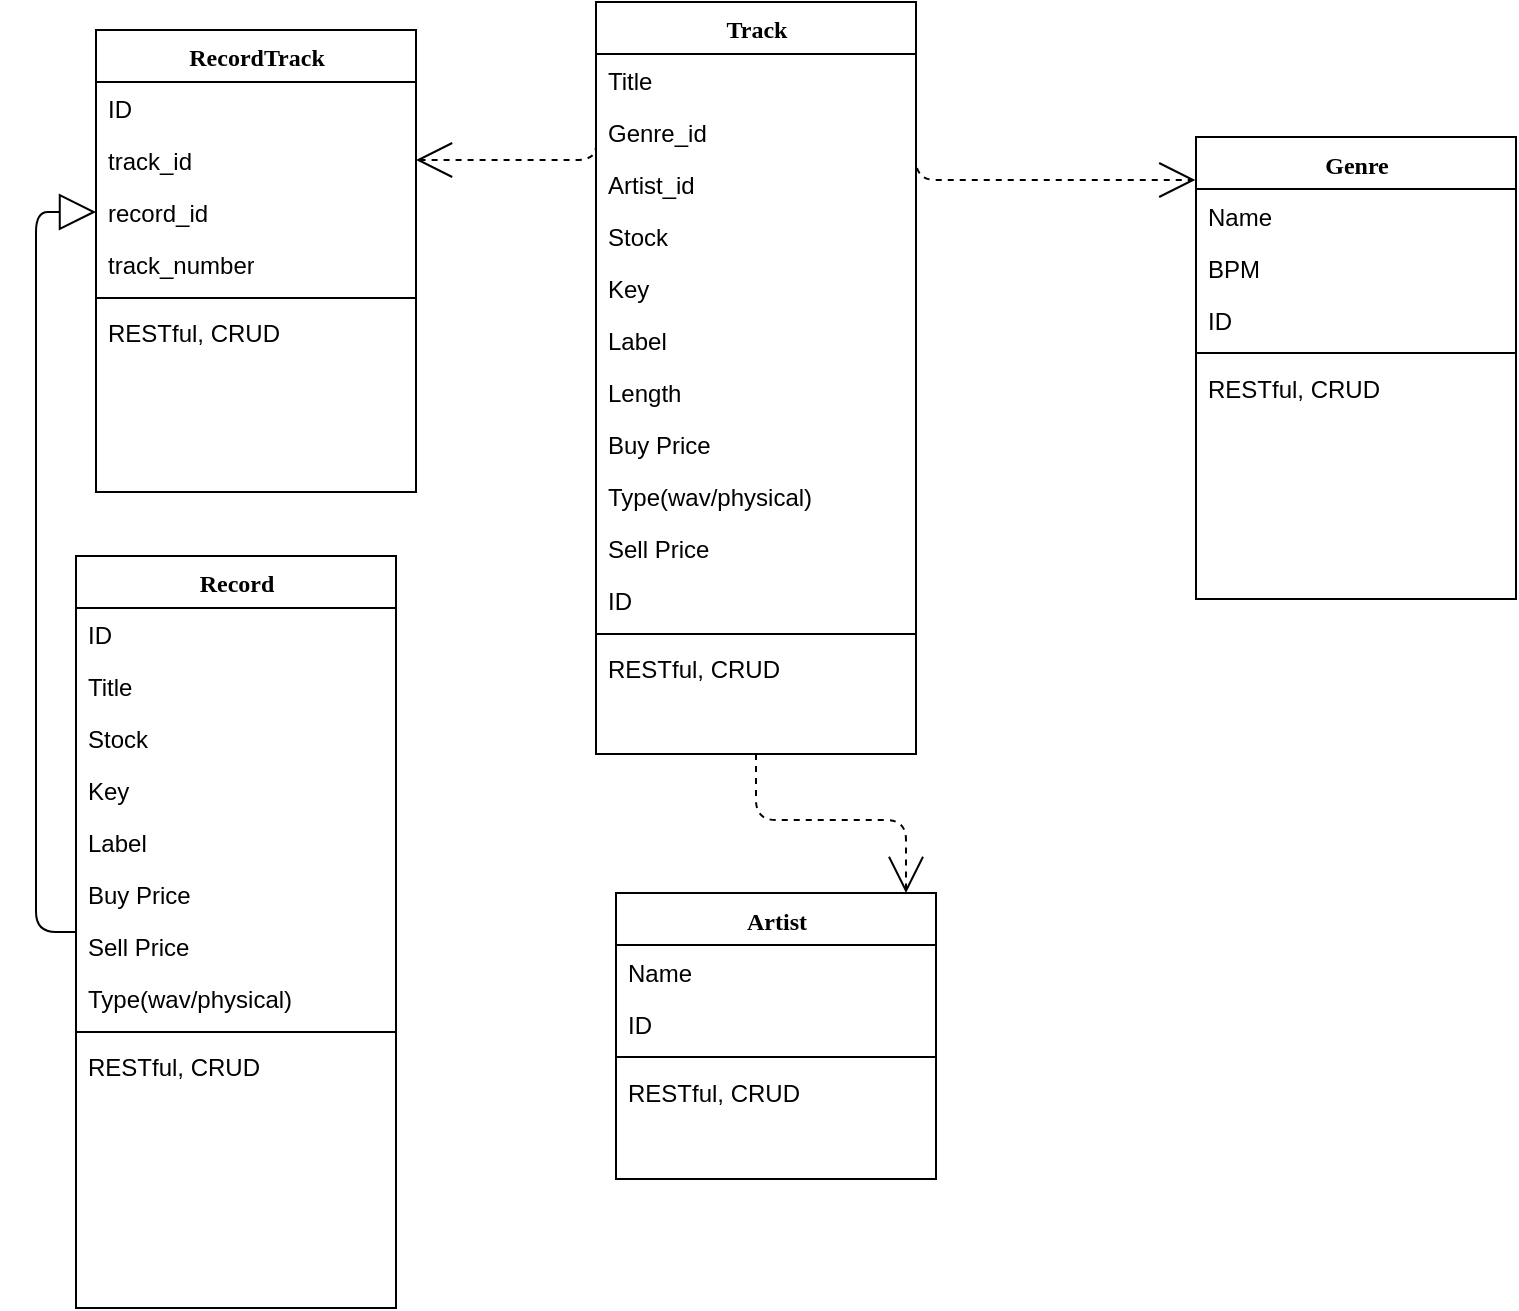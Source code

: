 <mxfile version="10.6.5" type="github"><diagram name="Page-1" id="9f46799a-70d6-7492-0946-bef42562c5a5"><mxGraphModel dx="1425" dy="746" grid="1" gridSize="10" guides="1" tooltips="1" connect="1" arrows="1" fold="1" page="1" pageScale="1" pageWidth="1100" pageHeight="850" background="#ffffff" math="0" shadow="0"><root><mxCell id="0"/><mxCell id="1" parent="0"/><mxCell id="78961159f06e98e8-43" value="Genre" style="swimlane;html=1;fontStyle=1;align=center;verticalAlign=top;childLayout=stackLayout;horizontal=1;startSize=26;horizontalStack=0;resizeParent=1;resizeLast=0;collapsible=1;marginBottom=0;swimlaneFillColor=#ffffff;rounded=0;shadow=0;comic=0;labelBackgroundColor=none;strokeColor=#000000;strokeWidth=1;fillColor=none;fontFamily=Verdana;fontSize=12;fontColor=#000000;" parent="1" vertex="1"><mxGeometry x="870" y="78.5" width="160" height="231" as="geometry"/></mxCell><mxCell id="78961159f06e98e8-44" value="Name" style="text;html=1;strokeColor=none;fillColor=none;align=left;verticalAlign=top;spacingLeft=4;spacingRight=4;whiteSpace=wrap;overflow=hidden;rotatable=0;points=[[0,0.5],[1,0.5]];portConstraint=eastwest;" parent="78961159f06e98e8-43" vertex="1"><mxGeometry y="26" width="160" height="26" as="geometry"/></mxCell><mxCell id="d9rjt7WyPBdiuEwa-_V9-22" value="BPM" style="text;html=1;strokeColor=none;fillColor=none;align=left;verticalAlign=top;spacingLeft=4;spacingRight=4;whiteSpace=wrap;overflow=hidden;rotatable=0;points=[[0,0.5],[1,0.5]];portConstraint=eastwest;" parent="78961159f06e98e8-43" vertex="1"><mxGeometry y="52" width="160" height="26" as="geometry"/></mxCell><mxCell id="78961159f06e98e8-45" value="ID" style="text;html=1;strokeColor=none;fillColor=none;align=left;verticalAlign=top;spacingLeft=4;spacingRight=4;whiteSpace=wrap;overflow=hidden;rotatable=0;points=[[0,0.5],[1,0.5]];portConstraint=eastwest;" parent="78961159f06e98e8-43" vertex="1"><mxGeometry y="78" width="160" height="26" as="geometry"/></mxCell><mxCell id="78961159f06e98e8-51" value="" style="line;html=1;strokeWidth=1;fillColor=none;align=left;verticalAlign=middle;spacingTop=-1;spacingLeft=3;spacingRight=3;rotatable=0;labelPosition=right;points=[];portConstraint=eastwest;" parent="78961159f06e98e8-43" vertex="1"><mxGeometry y="104" width="160" height="8" as="geometry"/></mxCell><mxCell id="d9rjt7WyPBdiuEwa-_V9-17" value="RESTful, CRUD" style="text;html=1;strokeColor=none;fillColor=none;align=left;verticalAlign=top;spacingLeft=4;spacingRight=4;whiteSpace=wrap;overflow=hidden;rotatable=0;points=[[0,0.5],[1,0.5]];portConstraint=eastwest;" parent="78961159f06e98e8-43" vertex="1"><mxGeometry y="112" width="160" height="30" as="geometry"/></mxCell><mxCell id="78961159f06e98e8-129" style="edgeStyle=elbowEdgeStyle;html=1;labelBackgroundColor=none;startFill=0;startSize=8;endArrow=open;endFill=0;endSize=16;fontFamily=Verdana;fontSize=12;elbow=vertical;dashed=1;exitX=0.5;exitY=1;exitDx=0;exitDy=0;" parent="1" source="8fCcZDvjYCq6btQ9-Iwp-1" target="78961159f06e98e8-56" edge="1"><mxGeometry relative="1" as="geometry"><Array as="points"><mxPoint x="725" y="420"/></Array></mxGeometry></mxCell><mxCell id="78961159f06e98e8-56" value="Artist" style="swimlane;html=1;fontStyle=1;align=center;verticalAlign=top;childLayout=stackLayout;horizontal=1;startSize=26;horizontalStack=0;resizeParent=1;resizeLast=0;collapsible=1;marginBottom=0;swimlaneFillColor=#ffffff;rounded=0;shadow=0;comic=0;labelBackgroundColor=none;strokeColor=#000000;strokeWidth=1;fillColor=none;fontFamily=Verdana;fontSize=12;fontColor=#000000;" parent="1" vertex="1"><mxGeometry x="580" y="456.5" width="160" height="143" as="geometry"/></mxCell><mxCell id="78961159f06e98e8-57" value="Name" style="text;html=1;strokeColor=none;fillColor=none;align=left;verticalAlign=top;spacingLeft=4;spacingRight=4;whiteSpace=wrap;overflow=hidden;rotatable=0;points=[[0,0.5],[1,0.5]];portConstraint=eastwest;" parent="78961159f06e98e8-56" vertex="1"><mxGeometry y="26" width="160" height="26" as="geometry"/></mxCell><mxCell id="78961159f06e98e8-58" value="ID" style="text;html=1;strokeColor=none;fillColor=none;align=left;verticalAlign=top;spacingLeft=4;spacingRight=4;whiteSpace=wrap;overflow=hidden;rotatable=0;points=[[0,0.5],[1,0.5]];portConstraint=eastwest;" parent="78961159f06e98e8-56" vertex="1"><mxGeometry y="52" width="160" height="26" as="geometry"/></mxCell><mxCell id="78961159f06e98e8-64" value="" style="line;html=1;strokeWidth=1;fillColor=none;align=left;verticalAlign=middle;spacingTop=-1;spacingLeft=3;spacingRight=3;rotatable=0;labelPosition=right;points=[];portConstraint=eastwest;" parent="78961159f06e98e8-56" vertex="1"><mxGeometry y="78" width="160" height="8" as="geometry"/></mxCell><mxCell id="d9rjt7WyPBdiuEwa-_V9-18" value="RESTful, CRUD" style="text;html=1;strokeColor=none;fillColor=none;align=left;verticalAlign=top;spacingLeft=4;spacingRight=4;whiteSpace=wrap;overflow=hidden;rotatable=0;points=[[0,0.5],[1,0.5]];portConstraint=eastwest;" parent="78961159f06e98e8-56" vertex="1"><mxGeometry y="86" width="160" height="26" as="geometry"/></mxCell><mxCell id="78961159f06e98e8-128" style="edgeStyle=orthogonalEdgeStyle;html=1;labelBackgroundColor=none;startFill=0;startSize=8;endArrow=block;endFill=0;endSize=16;fontFamily=Verdana;fontSize=12;entryX=0;entryY=0.5;entryDx=0;entryDy=0;" parent="1" source="78961159f06e98e8-82" target="8fCcZDvjYCq6btQ9-Iwp-17" edge="1"><mxGeometry relative="1" as="geometry"><Array as="points"><mxPoint x="290" y="116"/></Array><mxPoint x="290" y="243" as="targetPoint"/></mxGeometry></mxCell><mxCell id="78961159f06e98e8-82" value="Record" style="swimlane;html=1;fontStyle=1;align=center;verticalAlign=top;childLayout=stackLayout;horizontal=1;startSize=26;horizontalStack=0;resizeParent=1;resizeLast=0;collapsible=1;marginBottom=0;swimlaneFillColor=#ffffff;rounded=0;shadow=0;comic=0;labelBackgroundColor=none;strokeColor=#000000;strokeWidth=1;fillColor=none;fontFamily=Verdana;fontSize=12;fontColor=#000000;" parent="1" vertex="1"><mxGeometry x="310" y="288" width="160" height="376" as="geometry"><mxRectangle x="550" y="482.0" width="70" height="26" as="alternateBounds"/></mxGeometry></mxCell><mxCell id="d9rjt7WyPBdiuEwa-_V9-2" value="ID" style="text;html=1;strokeColor=none;fillColor=none;align=left;verticalAlign=top;spacingLeft=4;spacingRight=4;whiteSpace=wrap;overflow=hidden;rotatable=0;points=[[0,0.5],[1,0.5]];portConstraint=eastwest;" parent="78961159f06e98e8-82" vertex="1"><mxGeometry y="26" width="160" height="26" as="geometry"/></mxCell><mxCell id="78961159f06e98e8-83" value="Title" style="text;html=1;strokeColor=none;fillColor=none;align=left;verticalAlign=top;spacingLeft=4;spacingRight=4;whiteSpace=wrap;overflow=hidden;rotatable=0;points=[[0,0.5],[1,0.5]];portConstraint=eastwest;" parent="78961159f06e98e8-82" vertex="1"><mxGeometry y="52" width="160" height="26" as="geometry"/></mxCell><mxCell id="78961159f06e98e8-25" value="Stock" style="text;html=1;strokeColor=none;fillColor=none;align=left;verticalAlign=top;spacingLeft=4;spacingRight=4;whiteSpace=wrap;overflow=hidden;rotatable=0;points=[[0,0.5],[1,0.5]];portConstraint=eastwest;" parent="78961159f06e98e8-82" vertex="1"><mxGeometry y="78" width="160" height="26" as="geometry"/></mxCell><mxCell id="78961159f06e98e8-88" value="Key" style="text;html=1;strokeColor=none;fillColor=none;align=left;verticalAlign=top;spacingLeft=4;spacingRight=4;whiteSpace=wrap;overflow=hidden;rotatable=0;points=[[0,0.5],[1,0.5]];portConstraint=eastwest;" parent="78961159f06e98e8-82" vertex="1"><mxGeometry y="104" width="160" height="26" as="geometry"/></mxCell><mxCell id="d9rjt7WyPBdiuEwa-_V9-32" value="Label" style="text;html=1;strokeColor=none;fillColor=none;align=left;verticalAlign=top;spacingLeft=4;spacingRight=4;whiteSpace=wrap;overflow=hidden;rotatable=0;points=[[0,0.5],[1,0.5]];portConstraint=eastwest;" parent="78961159f06e98e8-82" vertex="1"><mxGeometry y="130" width="160" height="26" as="geometry"/></mxCell><mxCell id="d9rjt7WyPBdiuEwa-_V9-13" value="Buy Price" style="text;html=1;strokeColor=none;fillColor=none;align=left;verticalAlign=top;spacingLeft=4;spacingRight=4;whiteSpace=wrap;overflow=hidden;rotatable=0;points=[[0,0.5],[1,0.5]];portConstraint=eastwest;" parent="78961159f06e98e8-82" vertex="1"><mxGeometry y="156" width="160" height="26" as="geometry"/></mxCell><mxCell id="78961159f06e98e8-26" value="Sell Price" style="text;html=1;strokeColor=none;fillColor=none;align=left;verticalAlign=top;spacingLeft=4;spacingRight=4;whiteSpace=wrap;overflow=hidden;rotatable=0;points=[[0,0.5],[1,0.5]];portConstraint=eastwest;" parent="78961159f06e98e8-82" vertex="1"><mxGeometry y="182" width="160" height="26" as="geometry"/></mxCell><mxCell id="78961159f06e98e8-24" value="Type(wav/physical)" style="text;html=1;strokeColor=none;fillColor=none;align=left;verticalAlign=top;spacingLeft=4;spacingRight=4;whiteSpace=wrap;overflow=hidden;rotatable=0;points=[[0,0.5],[1,0.5]];portConstraint=eastwest;" parent="78961159f06e98e8-82" vertex="1"><mxGeometry y="208" width="160" height="26" as="geometry"/></mxCell><mxCell id="78961159f06e98e8-90" value="" style="line;html=1;strokeWidth=1;fillColor=none;align=left;verticalAlign=middle;spacingTop=-1;spacingLeft=3;spacingRight=3;rotatable=0;labelPosition=right;points=[];portConstraint=eastwest;" parent="78961159f06e98e8-82" vertex="1"><mxGeometry y="234" width="160" height="8" as="geometry"/></mxCell><mxCell id="d9rjt7WyPBdiuEwa-_V9-16" value="RESTful, CRUD" style="text;html=1;strokeColor=none;fillColor=none;align=left;verticalAlign=top;spacingLeft=4;spacingRight=4;whiteSpace=wrap;overflow=hidden;rotatable=0;points=[[0,0.5],[1,0.5]];portConstraint=eastwest;" parent="78961159f06e98e8-82" vertex="1"><mxGeometry y="242" width="160" height="26" as="geometry"/></mxCell><mxCell id="8fCcZDvjYCq6btQ9-Iwp-1" value="Track" style="swimlane;html=1;fontStyle=1;align=center;verticalAlign=top;childLayout=stackLayout;horizontal=1;startSize=26;horizontalStack=0;resizeParent=1;resizeLast=0;collapsible=1;marginBottom=0;swimlaneFillColor=#ffffff;rounded=0;shadow=0;comic=0;labelBackgroundColor=none;strokeColor=#000000;strokeWidth=1;fillColor=none;fontFamily=Verdana;fontSize=12;fontColor=#000000;" vertex="1" parent="1"><mxGeometry x="570" y="11" width="160" height="376" as="geometry"><mxRectangle x="550" y="482.0" width="70" height="26" as="alternateBounds"/></mxGeometry></mxCell><mxCell id="8fCcZDvjYCq6btQ9-Iwp-2" value="Title" style="text;html=1;strokeColor=none;fillColor=none;align=left;verticalAlign=top;spacingLeft=4;spacingRight=4;whiteSpace=wrap;overflow=hidden;rotatable=0;points=[[0,0.5],[1,0.5]];portConstraint=eastwest;" vertex="1" parent="8fCcZDvjYCq6btQ9-Iwp-1"><mxGeometry y="26" width="160" height="26" as="geometry"/></mxCell><mxCell id="8fCcZDvjYCq6btQ9-Iwp-3" value="Genre_id" style="text;html=1;strokeColor=none;fillColor=none;align=left;verticalAlign=top;spacingLeft=4;spacingRight=4;whiteSpace=wrap;overflow=hidden;rotatable=0;points=[[0,0.5],[1,0.5]];portConstraint=eastwest;" vertex="1" parent="8fCcZDvjYCq6btQ9-Iwp-1"><mxGeometry y="52" width="160" height="26" as="geometry"/></mxCell><mxCell id="8fCcZDvjYCq6btQ9-Iwp-4" value="Artist_id" style="text;html=1;strokeColor=none;fillColor=none;align=left;verticalAlign=top;spacingLeft=4;spacingRight=4;whiteSpace=wrap;overflow=hidden;rotatable=0;points=[[0,0.5],[1,0.5]];portConstraint=eastwest;" vertex="1" parent="8fCcZDvjYCq6btQ9-Iwp-1"><mxGeometry y="78" width="160" height="26" as="geometry"/></mxCell><mxCell id="8fCcZDvjYCq6btQ9-Iwp-5" value="Stock" style="text;html=1;strokeColor=none;fillColor=none;align=left;verticalAlign=top;spacingLeft=4;spacingRight=4;whiteSpace=wrap;overflow=hidden;rotatable=0;points=[[0,0.5],[1,0.5]];portConstraint=eastwest;" vertex="1" parent="8fCcZDvjYCq6btQ9-Iwp-1"><mxGeometry y="104" width="160" height="26" as="geometry"/></mxCell><mxCell id="8fCcZDvjYCq6btQ9-Iwp-6" value="Key" style="text;html=1;strokeColor=none;fillColor=none;align=left;verticalAlign=top;spacingLeft=4;spacingRight=4;whiteSpace=wrap;overflow=hidden;rotatable=0;points=[[0,0.5],[1,0.5]];portConstraint=eastwest;" vertex="1" parent="8fCcZDvjYCq6btQ9-Iwp-1"><mxGeometry y="130" width="160" height="26" as="geometry"/></mxCell><mxCell id="8fCcZDvjYCq6btQ9-Iwp-7" value="Label" style="text;html=1;strokeColor=none;fillColor=none;align=left;verticalAlign=top;spacingLeft=4;spacingRight=4;whiteSpace=wrap;overflow=hidden;rotatable=0;points=[[0,0.5],[1,0.5]];portConstraint=eastwest;" vertex="1" parent="8fCcZDvjYCq6btQ9-Iwp-1"><mxGeometry y="156" width="160" height="26" as="geometry"/></mxCell><mxCell id="8fCcZDvjYCq6btQ9-Iwp-8" value="Length" style="text;html=1;strokeColor=none;fillColor=none;align=left;verticalAlign=top;spacingLeft=4;spacingRight=4;whiteSpace=wrap;overflow=hidden;rotatable=0;points=[[0,0.5],[1,0.5]];portConstraint=eastwest;" vertex="1" parent="8fCcZDvjYCq6btQ9-Iwp-1"><mxGeometry y="182" width="160" height="26" as="geometry"/></mxCell><mxCell id="8fCcZDvjYCq6btQ9-Iwp-9" value="Buy Price" style="text;html=1;strokeColor=none;fillColor=none;align=left;verticalAlign=top;spacingLeft=4;spacingRight=4;whiteSpace=wrap;overflow=hidden;rotatable=0;points=[[0,0.5],[1,0.5]];portConstraint=eastwest;" vertex="1" parent="8fCcZDvjYCq6btQ9-Iwp-1"><mxGeometry y="208" width="160" height="26" as="geometry"/></mxCell><mxCell id="8fCcZDvjYCq6btQ9-Iwp-10" value="Type(wav/physical)" style="text;html=1;strokeColor=none;fillColor=none;align=left;verticalAlign=top;spacingLeft=4;spacingRight=4;whiteSpace=wrap;overflow=hidden;rotatable=0;points=[[0,0.5],[1,0.5]];portConstraint=eastwest;" vertex="1" parent="8fCcZDvjYCq6btQ9-Iwp-1"><mxGeometry y="234" width="160" height="26" as="geometry"/></mxCell><mxCell id="8fCcZDvjYCq6btQ9-Iwp-11" value="Sell Price" style="text;html=1;strokeColor=none;fillColor=none;align=left;verticalAlign=top;spacingLeft=4;spacingRight=4;whiteSpace=wrap;overflow=hidden;rotatable=0;points=[[0,0.5],[1,0.5]];portConstraint=eastwest;" vertex="1" parent="8fCcZDvjYCq6btQ9-Iwp-1"><mxGeometry y="260" width="160" height="26" as="geometry"/></mxCell><mxCell id="8fCcZDvjYCq6btQ9-Iwp-12" value="ID" style="text;html=1;strokeColor=none;fillColor=none;align=left;verticalAlign=top;spacingLeft=4;spacingRight=4;whiteSpace=wrap;overflow=hidden;rotatable=0;points=[[0,0.5],[1,0.5]];portConstraint=eastwest;" vertex="1" parent="8fCcZDvjYCq6btQ9-Iwp-1"><mxGeometry y="286" width="160" height="26" as="geometry"/></mxCell><mxCell id="8fCcZDvjYCq6btQ9-Iwp-13" value="" style="line;html=1;strokeWidth=1;fillColor=none;align=left;verticalAlign=middle;spacingTop=-1;spacingLeft=3;spacingRight=3;rotatable=0;labelPosition=right;points=[];portConstraint=eastwest;" vertex="1" parent="8fCcZDvjYCq6btQ9-Iwp-1"><mxGeometry y="312" width="160" height="8" as="geometry"/></mxCell><mxCell id="8fCcZDvjYCq6btQ9-Iwp-14" value="RESTful, CRUD" style="text;html=1;strokeColor=none;fillColor=none;align=left;verticalAlign=top;spacingLeft=4;spacingRight=4;whiteSpace=wrap;overflow=hidden;rotatable=0;points=[[0,0.5],[1,0.5]];portConstraint=eastwest;" vertex="1" parent="8fCcZDvjYCq6btQ9-Iwp-1"><mxGeometry y="320" width="160" height="26" as="geometry"/></mxCell><mxCell id="8fCcZDvjYCq6btQ9-Iwp-15" value="RecordTrack" style="swimlane;html=1;fontStyle=1;align=center;verticalAlign=top;childLayout=stackLayout;horizontal=1;startSize=26;horizontalStack=0;resizeParent=1;resizeLast=0;collapsible=1;marginBottom=0;swimlaneFillColor=#ffffff;rounded=0;shadow=0;comic=0;labelBackgroundColor=none;strokeColor=#000000;strokeWidth=1;fillColor=none;fontFamily=Verdana;fontSize=12;fontColor=#000000;" vertex="1" parent="1"><mxGeometry x="320" y="25" width="160" height="231" as="geometry"/></mxCell><mxCell id="8fCcZDvjYCq6btQ9-Iwp-18" value="ID" style="text;html=1;strokeColor=none;fillColor=none;align=left;verticalAlign=top;spacingLeft=4;spacingRight=4;whiteSpace=wrap;overflow=hidden;rotatable=0;points=[[0,0.5],[1,0.5]];portConstraint=eastwest;" vertex="1" parent="8fCcZDvjYCq6btQ9-Iwp-15"><mxGeometry y="26" width="160" height="26" as="geometry"/></mxCell><mxCell id="8fCcZDvjYCq6btQ9-Iwp-16" value="track_id" style="text;html=1;strokeColor=none;fillColor=none;align=left;verticalAlign=top;spacingLeft=4;spacingRight=4;whiteSpace=wrap;overflow=hidden;rotatable=0;points=[[0,0.5],[1,0.5]];portConstraint=eastwest;" vertex="1" parent="8fCcZDvjYCq6btQ9-Iwp-15"><mxGeometry y="52" width="160" height="26" as="geometry"/></mxCell><mxCell id="8fCcZDvjYCq6btQ9-Iwp-17" value="record_id" style="text;html=1;strokeColor=none;fillColor=none;align=left;verticalAlign=top;spacingLeft=4;spacingRight=4;whiteSpace=wrap;overflow=hidden;rotatable=0;points=[[0,0.5],[1,0.5]];portConstraint=eastwest;" vertex="1" parent="8fCcZDvjYCq6btQ9-Iwp-15"><mxGeometry y="78" width="160" height="26" as="geometry"/></mxCell><mxCell id="8fCcZDvjYCq6btQ9-Iwp-21" value="track_number" style="text;html=1;strokeColor=none;fillColor=none;align=left;verticalAlign=top;spacingLeft=4;spacingRight=4;whiteSpace=wrap;overflow=hidden;rotatable=0;points=[[0,0.5],[1,0.5]];portConstraint=eastwest;" vertex="1" parent="8fCcZDvjYCq6btQ9-Iwp-15"><mxGeometry y="104" width="160" height="26" as="geometry"/></mxCell><mxCell id="8fCcZDvjYCq6btQ9-Iwp-19" value="" style="line;html=1;strokeWidth=1;fillColor=none;align=left;verticalAlign=middle;spacingTop=-1;spacingLeft=3;spacingRight=3;rotatable=0;labelPosition=right;points=[];portConstraint=eastwest;" vertex="1" parent="8fCcZDvjYCq6btQ9-Iwp-15"><mxGeometry y="130" width="160" height="8" as="geometry"/></mxCell><mxCell id="8fCcZDvjYCq6btQ9-Iwp-20" value="RESTful, CRUD" style="text;html=1;strokeColor=none;fillColor=none;align=left;verticalAlign=top;spacingLeft=4;spacingRight=4;whiteSpace=wrap;overflow=hidden;rotatable=0;points=[[0,0.5],[1,0.5]];portConstraint=eastwest;" vertex="1" parent="8fCcZDvjYCq6btQ9-Iwp-15"><mxGeometry y="138" width="160" height="30" as="geometry"/></mxCell><mxCell id="8fCcZDvjYCq6btQ9-Iwp-22" style="edgeStyle=elbowEdgeStyle;html=1;labelBackgroundColor=none;startFill=0;startSize=8;endArrow=open;endFill=0;endSize=16;fontFamily=Verdana;fontSize=12;elbow=vertical;dashed=1;exitX=0;exitY=0.5;exitDx=0;exitDy=0;entryX=1;entryY=0.5;entryDx=0;entryDy=0;" edge="1" parent="1" source="8fCcZDvjYCq6btQ9-Iwp-3" target="8fCcZDvjYCq6btQ9-Iwp-16"><mxGeometry relative="1" as="geometry"><Array as="points"><mxPoint x="520" y="90"/></Array><mxPoint x="487.5" y="117.5" as="sourcePoint"/><mxPoint x="510" y="160" as="targetPoint"/></mxGeometry></mxCell><mxCell id="8fCcZDvjYCq6btQ9-Iwp-23" style="edgeStyle=elbowEdgeStyle;html=1;labelBackgroundColor=none;startFill=0;startSize=8;endArrow=open;endFill=0;endSize=16;fontFamily=Verdana;fontSize=12;elbow=vertical;dashed=1;exitX=1;exitY=0.5;exitDx=0;exitDy=0;entryX=-0.002;entryY=-0.135;entryDx=0;entryDy=0;entryPerimeter=0;" edge="1" parent="1" source="8fCcZDvjYCq6btQ9-Iwp-3" target="78961159f06e98e8-44"><mxGeometry relative="1" as="geometry"><Array as="points"><mxPoint x="820" y="100"/><mxPoint x="810" y="80"/></Array><mxPoint x="740" y="80" as="sourcePoint"/><mxPoint x="840" y="140" as="targetPoint"/></mxGeometry></mxCell></root></mxGraphModel></diagram></mxfile>